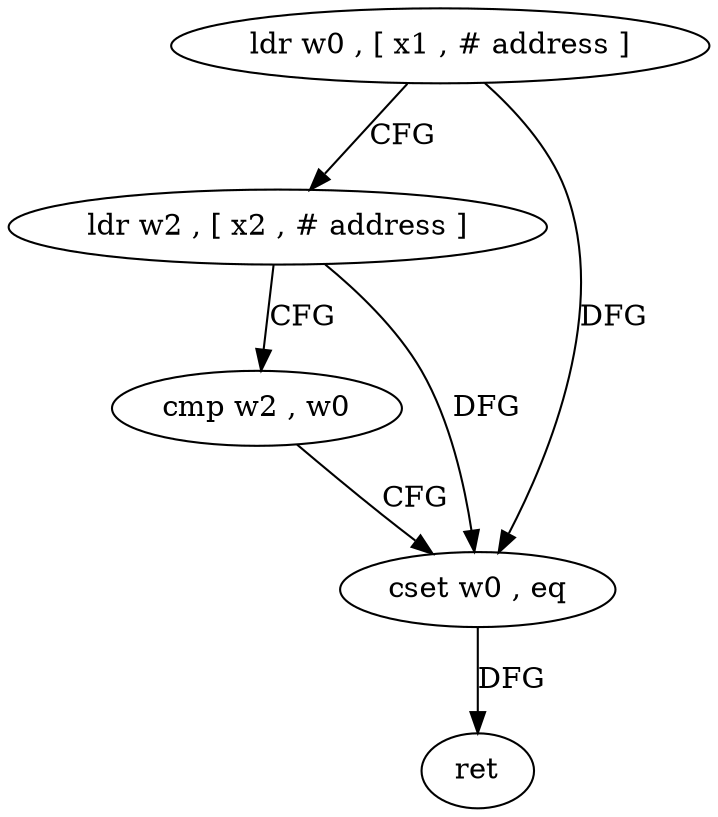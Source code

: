digraph "func" {
"4215296" [label = "ldr w0 , [ x1 , # address ]" ]
"4215300" [label = "ldr w2 , [ x2 , # address ]" ]
"4215304" [label = "cmp w2 , w0" ]
"4215308" [label = "cset w0 , eq" ]
"4215312" [label = "ret" ]
"4215296" -> "4215300" [ label = "CFG" ]
"4215296" -> "4215308" [ label = "DFG" ]
"4215300" -> "4215304" [ label = "CFG" ]
"4215300" -> "4215308" [ label = "DFG" ]
"4215304" -> "4215308" [ label = "CFG" ]
"4215308" -> "4215312" [ label = "DFG" ]
}
